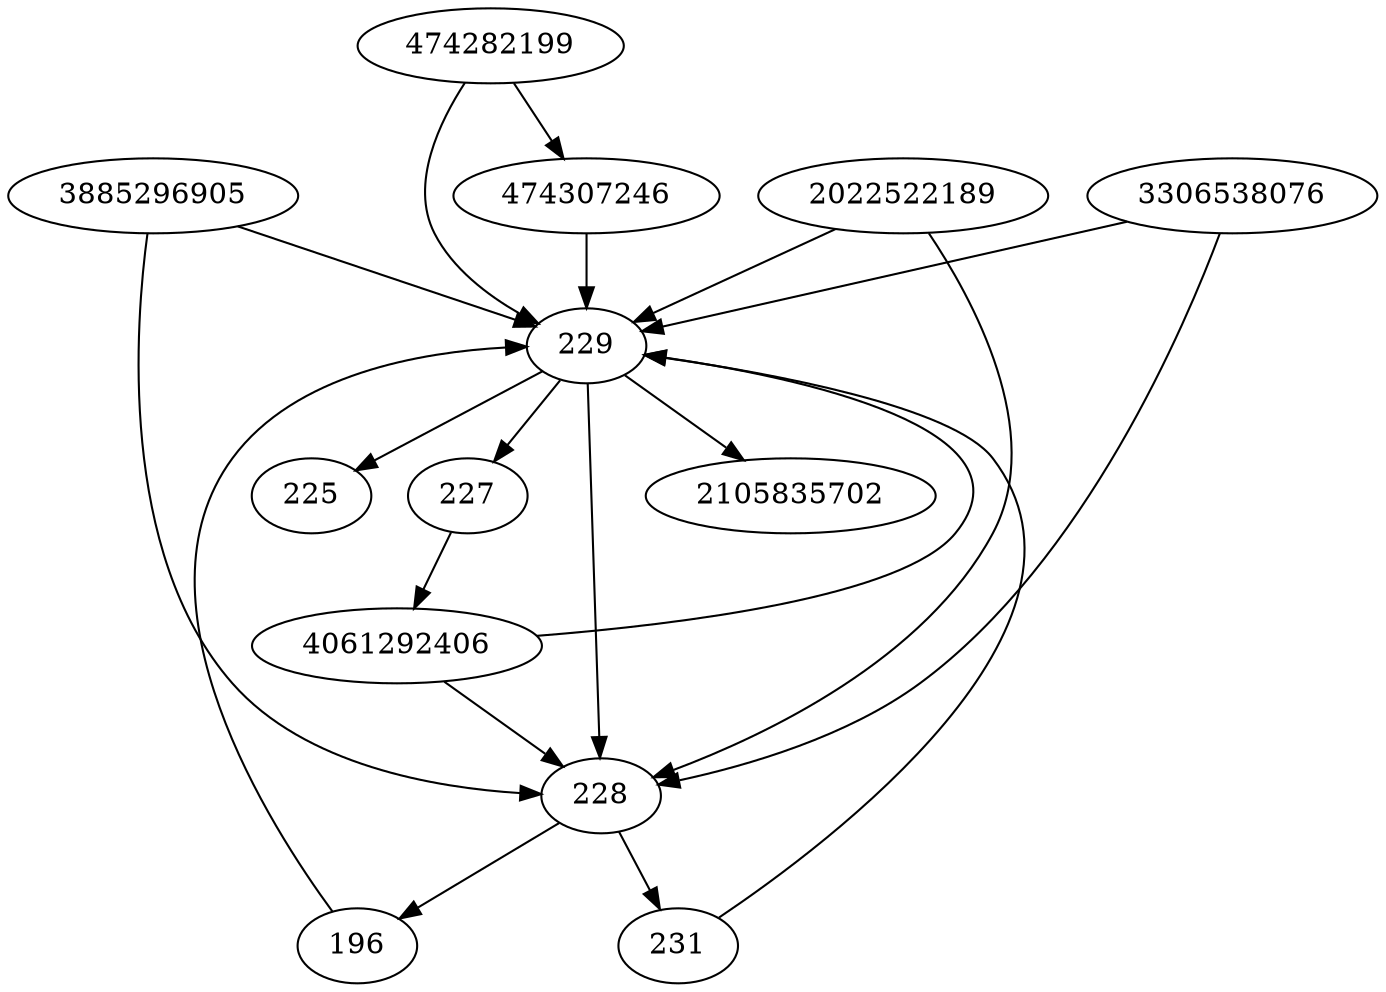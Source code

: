strict digraph  {
225;
227;
196;
228;
229;
231;
3885296905;
2022522189;
474307246;
4061292406;
474282199;
2105835702;
3306538076;
227 -> 4061292406;
196 -> 229;
228 -> 231;
228 -> 196;
229 -> 227;
229 -> 228;
229 -> 225;
229 -> 2105835702;
231 -> 229;
3885296905 -> 228;
3885296905 -> 229;
2022522189 -> 229;
2022522189 -> 228;
474307246 -> 229;
4061292406 -> 228;
4061292406 -> 229;
474282199 -> 474307246;
474282199 -> 229;
3306538076 -> 228;
3306538076 -> 229;
}
